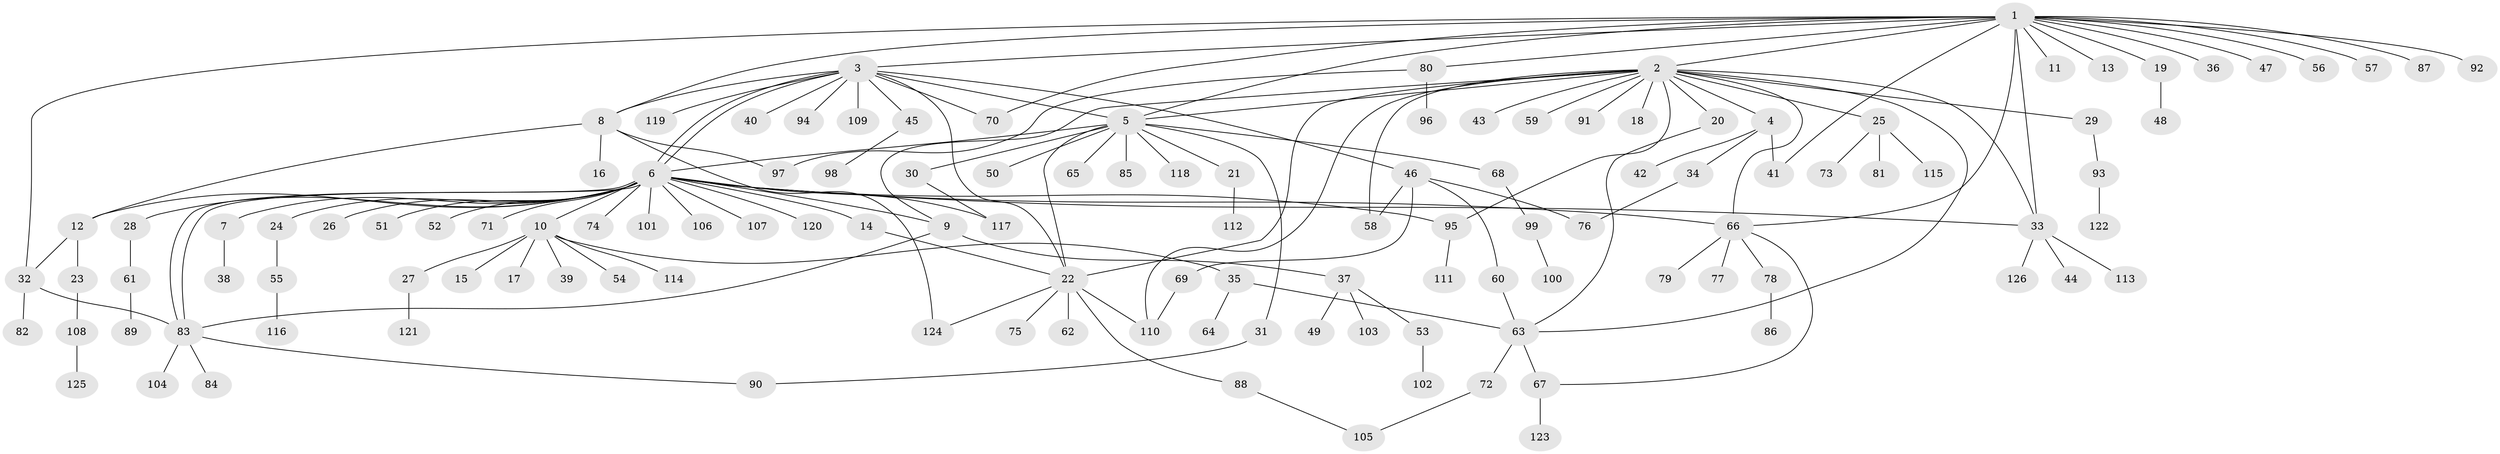 // Generated by graph-tools (version 1.1) at 2025/01/03/09/25 03:01:47]
// undirected, 126 vertices, 159 edges
graph export_dot {
graph [start="1"]
  node [color=gray90,style=filled];
  1;
  2;
  3;
  4;
  5;
  6;
  7;
  8;
  9;
  10;
  11;
  12;
  13;
  14;
  15;
  16;
  17;
  18;
  19;
  20;
  21;
  22;
  23;
  24;
  25;
  26;
  27;
  28;
  29;
  30;
  31;
  32;
  33;
  34;
  35;
  36;
  37;
  38;
  39;
  40;
  41;
  42;
  43;
  44;
  45;
  46;
  47;
  48;
  49;
  50;
  51;
  52;
  53;
  54;
  55;
  56;
  57;
  58;
  59;
  60;
  61;
  62;
  63;
  64;
  65;
  66;
  67;
  68;
  69;
  70;
  71;
  72;
  73;
  74;
  75;
  76;
  77;
  78;
  79;
  80;
  81;
  82;
  83;
  84;
  85;
  86;
  87;
  88;
  89;
  90;
  91;
  92;
  93;
  94;
  95;
  96;
  97;
  98;
  99;
  100;
  101;
  102;
  103;
  104;
  105;
  106;
  107;
  108;
  109;
  110;
  111;
  112;
  113;
  114;
  115;
  116;
  117;
  118;
  119;
  120;
  121;
  122;
  123;
  124;
  125;
  126;
  1 -- 2;
  1 -- 3;
  1 -- 5;
  1 -- 8;
  1 -- 11;
  1 -- 13;
  1 -- 19;
  1 -- 32;
  1 -- 33;
  1 -- 36;
  1 -- 41;
  1 -- 47;
  1 -- 56;
  1 -- 57;
  1 -- 66;
  1 -- 70;
  1 -- 80;
  1 -- 87;
  1 -- 92;
  2 -- 4;
  2 -- 5;
  2 -- 9;
  2 -- 18;
  2 -- 20;
  2 -- 22;
  2 -- 25;
  2 -- 29;
  2 -- 33;
  2 -- 43;
  2 -- 58;
  2 -- 59;
  2 -- 63;
  2 -- 66;
  2 -- 91;
  2 -- 95;
  2 -- 110;
  3 -- 5;
  3 -- 6;
  3 -- 6;
  3 -- 8;
  3 -- 22;
  3 -- 40;
  3 -- 45;
  3 -- 46;
  3 -- 70;
  3 -- 94;
  3 -- 109;
  3 -- 119;
  4 -- 34;
  4 -- 41;
  4 -- 42;
  5 -- 6;
  5 -- 21;
  5 -- 22;
  5 -- 30;
  5 -- 31;
  5 -- 50;
  5 -- 65;
  5 -- 68;
  5 -- 85;
  5 -- 118;
  6 -- 7;
  6 -- 9;
  6 -- 10;
  6 -- 12;
  6 -- 14;
  6 -- 24;
  6 -- 26;
  6 -- 28;
  6 -- 33;
  6 -- 51;
  6 -- 52;
  6 -- 66;
  6 -- 71;
  6 -- 74;
  6 -- 83;
  6 -- 83;
  6 -- 95;
  6 -- 101;
  6 -- 106;
  6 -- 107;
  6 -- 117;
  6 -- 120;
  7 -- 38;
  8 -- 12;
  8 -- 16;
  8 -- 97;
  8 -- 124;
  9 -- 37;
  9 -- 83;
  10 -- 15;
  10 -- 17;
  10 -- 27;
  10 -- 35;
  10 -- 39;
  10 -- 54;
  10 -- 114;
  12 -- 23;
  12 -- 32;
  14 -- 22;
  19 -- 48;
  20 -- 63;
  21 -- 112;
  22 -- 62;
  22 -- 75;
  22 -- 88;
  22 -- 110;
  22 -- 124;
  23 -- 108;
  24 -- 55;
  25 -- 73;
  25 -- 81;
  25 -- 115;
  27 -- 121;
  28 -- 61;
  29 -- 93;
  30 -- 117;
  31 -- 90;
  32 -- 82;
  32 -- 83;
  33 -- 44;
  33 -- 113;
  33 -- 126;
  34 -- 76;
  35 -- 63;
  35 -- 64;
  37 -- 49;
  37 -- 53;
  37 -- 103;
  45 -- 98;
  46 -- 58;
  46 -- 60;
  46 -- 69;
  46 -- 76;
  53 -- 102;
  55 -- 116;
  60 -- 63;
  61 -- 89;
  63 -- 67;
  63 -- 72;
  66 -- 67;
  66 -- 77;
  66 -- 78;
  66 -- 79;
  67 -- 123;
  68 -- 99;
  69 -- 110;
  72 -- 105;
  78 -- 86;
  80 -- 96;
  80 -- 97;
  83 -- 84;
  83 -- 90;
  83 -- 104;
  88 -- 105;
  93 -- 122;
  95 -- 111;
  99 -- 100;
  108 -- 125;
}
